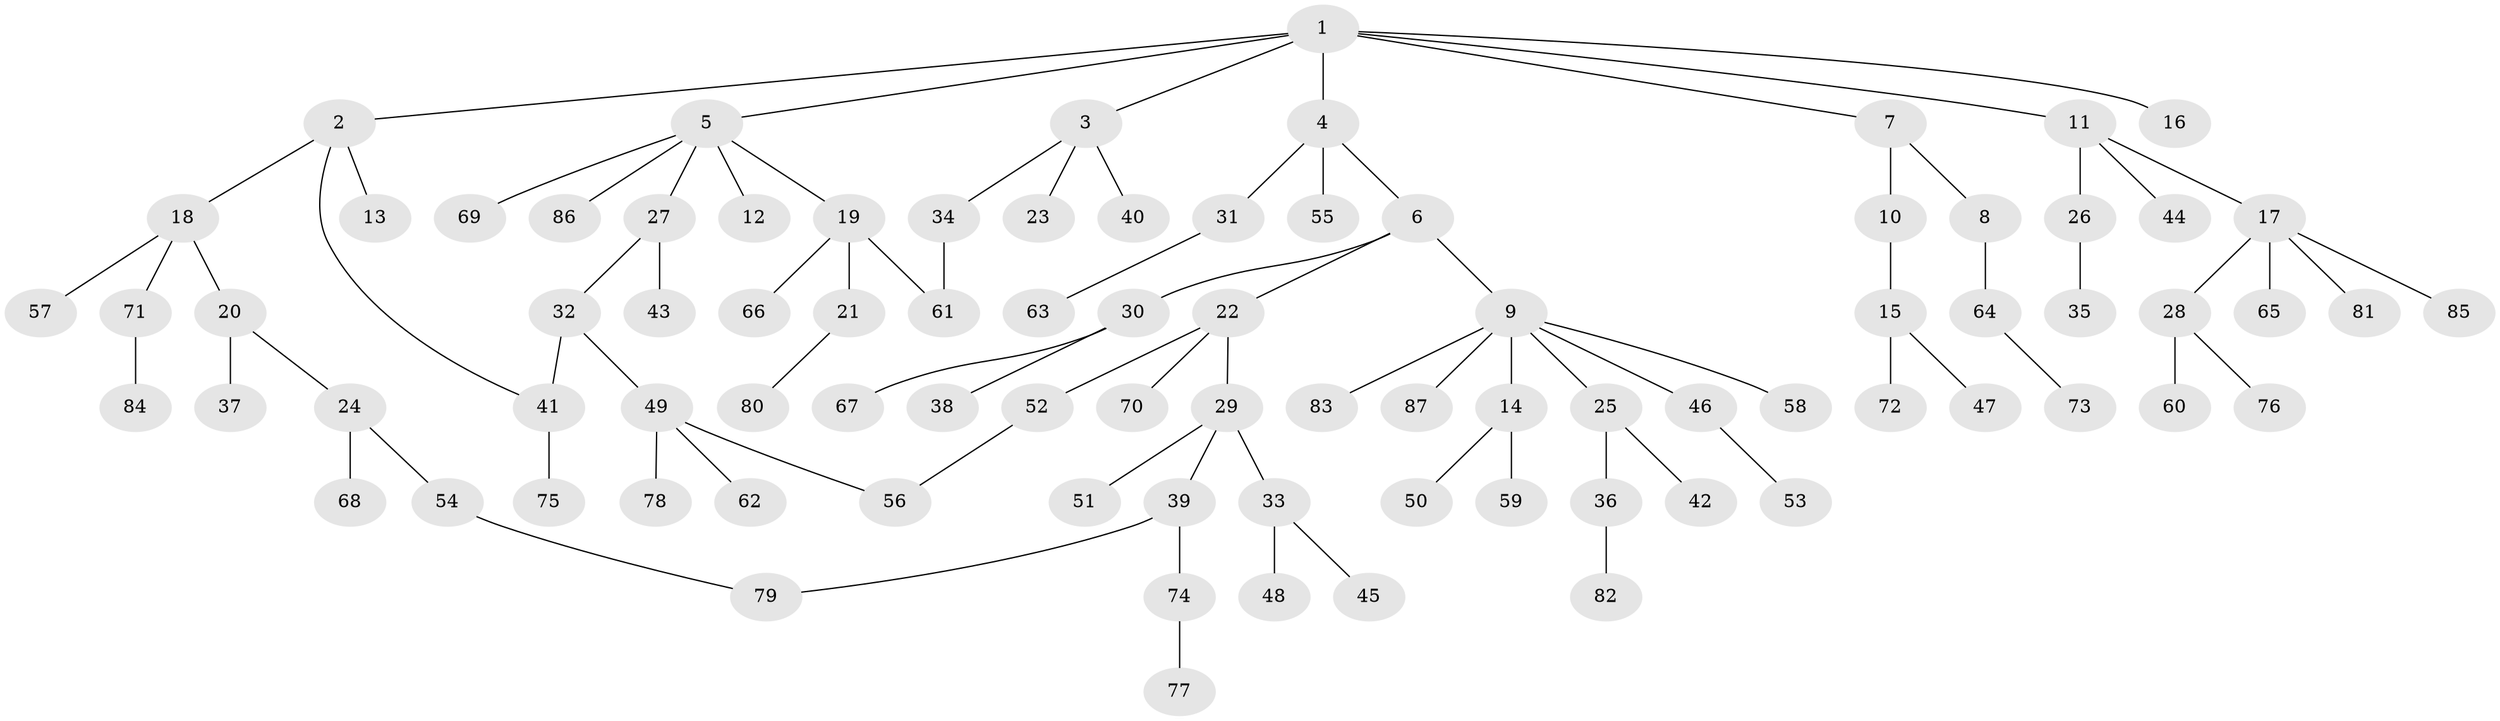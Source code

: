 // Generated by graph-tools (version 1.1) at 2025/01/03/09/25 03:01:01]
// undirected, 87 vertices, 90 edges
graph export_dot {
graph [start="1"]
  node [color=gray90,style=filled];
  1;
  2;
  3;
  4;
  5;
  6;
  7;
  8;
  9;
  10;
  11;
  12;
  13;
  14;
  15;
  16;
  17;
  18;
  19;
  20;
  21;
  22;
  23;
  24;
  25;
  26;
  27;
  28;
  29;
  30;
  31;
  32;
  33;
  34;
  35;
  36;
  37;
  38;
  39;
  40;
  41;
  42;
  43;
  44;
  45;
  46;
  47;
  48;
  49;
  50;
  51;
  52;
  53;
  54;
  55;
  56;
  57;
  58;
  59;
  60;
  61;
  62;
  63;
  64;
  65;
  66;
  67;
  68;
  69;
  70;
  71;
  72;
  73;
  74;
  75;
  76;
  77;
  78;
  79;
  80;
  81;
  82;
  83;
  84;
  85;
  86;
  87;
  1 -- 2;
  1 -- 3;
  1 -- 4;
  1 -- 5;
  1 -- 7;
  1 -- 11;
  1 -- 16;
  2 -- 13;
  2 -- 18;
  2 -- 41;
  3 -- 23;
  3 -- 34;
  3 -- 40;
  4 -- 6;
  4 -- 31;
  4 -- 55;
  5 -- 12;
  5 -- 19;
  5 -- 27;
  5 -- 69;
  5 -- 86;
  6 -- 9;
  6 -- 22;
  6 -- 30;
  7 -- 8;
  7 -- 10;
  8 -- 64;
  9 -- 14;
  9 -- 25;
  9 -- 46;
  9 -- 58;
  9 -- 83;
  9 -- 87;
  10 -- 15;
  11 -- 17;
  11 -- 26;
  11 -- 44;
  14 -- 50;
  14 -- 59;
  15 -- 47;
  15 -- 72;
  17 -- 28;
  17 -- 65;
  17 -- 81;
  17 -- 85;
  18 -- 20;
  18 -- 57;
  18 -- 71;
  19 -- 21;
  19 -- 61;
  19 -- 66;
  20 -- 24;
  20 -- 37;
  21 -- 80;
  22 -- 29;
  22 -- 52;
  22 -- 70;
  24 -- 54;
  24 -- 68;
  25 -- 36;
  25 -- 42;
  26 -- 35;
  27 -- 32;
  27 -- 43;
  28 -- 60;
  28 -- 76;
  29 -- 33;
  29 -- 39;
  29 -- 51;
  30 -- 38;
  30 -- 67;
  31 -- 63;
  32 -- 41;
  32 -- 49;
  33 -- 45;
  33 -- 48;
  34 -- 61;
  36 -- 82;
  39 -- 74;
  39 -- 79;
  41 -- 75;
  46 -- 53;
  49 -- 62;
  49 -- 78;
  49 -- 56;
  52 -- 56;
  54 -- 79;
  64 -- 73;
  71 -- 84;
  74 -- 77;
}
